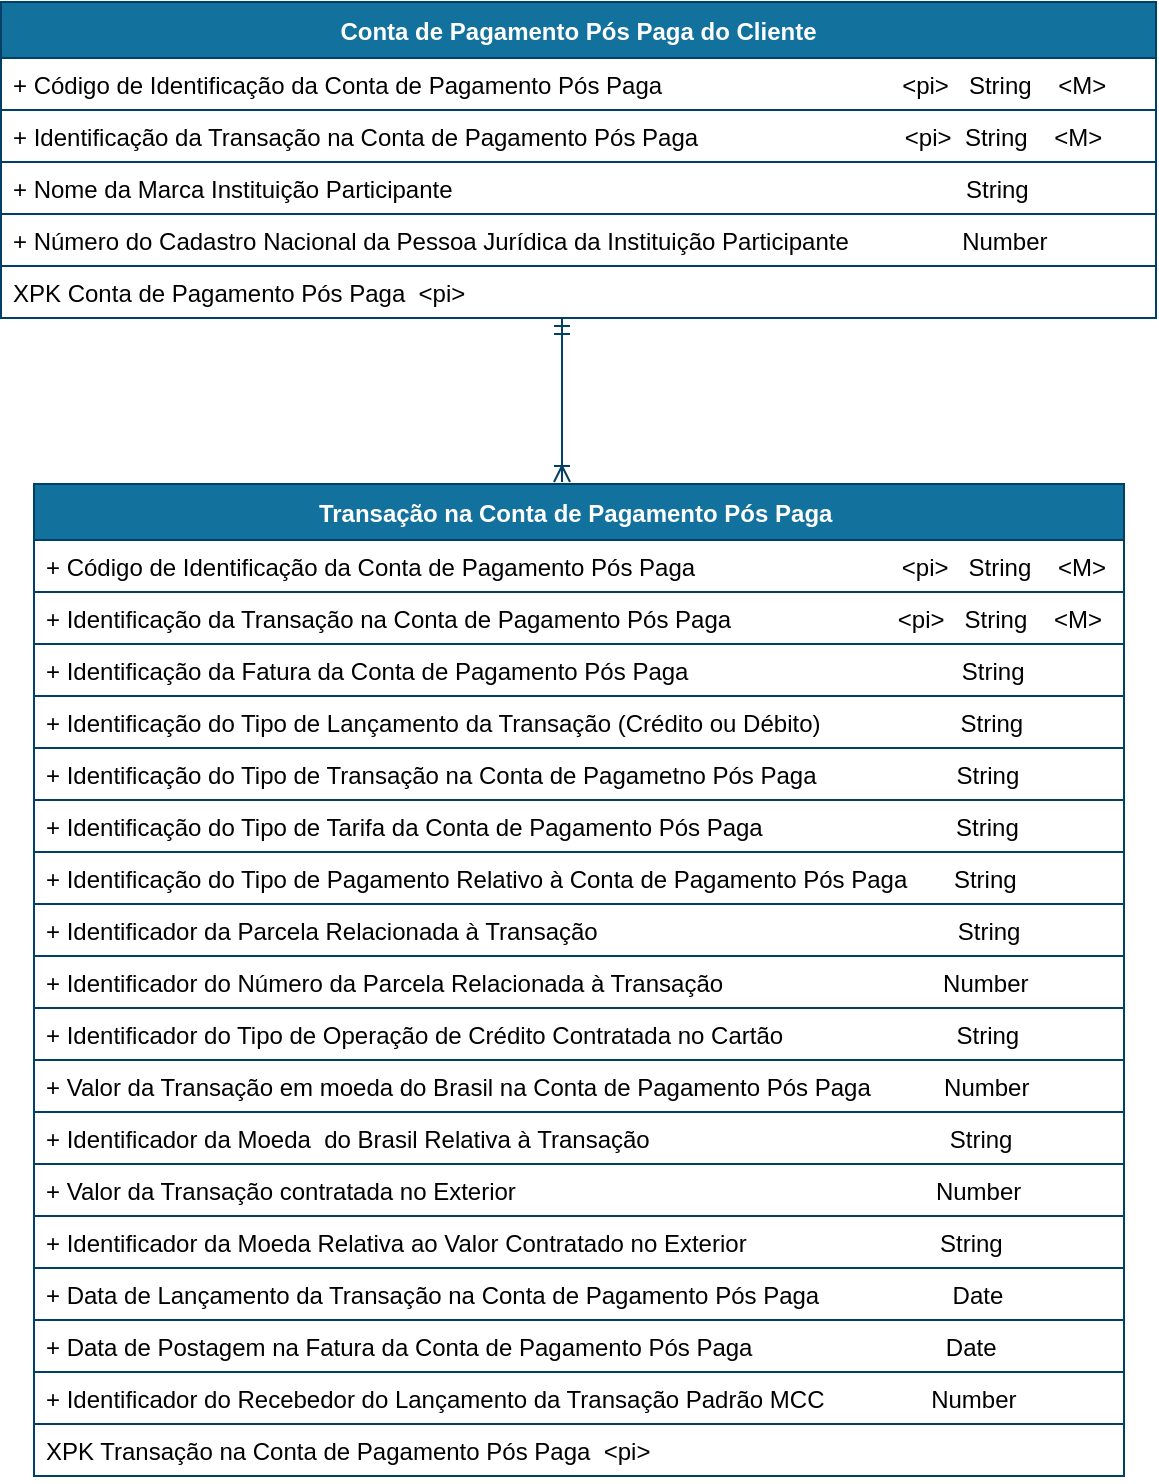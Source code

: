 <mxfile version="14.3.2" type="device"><diagram id="R2lEEEUBdFMjLlhIrx00" name="Balance"><mxGraphModel dx="3380" dy="3776" grid="1" gridSize="10" guides="1" tooltips="1" connect="1" arrows="1" fold="1" page="1" pageScale="1" pageWidth="1169" pageHeight="827" math="0" shadow="0" extFonts="Permanent Marker^https://fonts.googleapis.com/css?family=Permanent+Marker"><root><mxCell id="0"/><mxCell id="1" parent="0"/><mxCell id="AKTEsfnDCdTXs4y5ryZj-23" value="Transação na Conta de Pagamento Pós Paga " style="swimlane;fontStyle=1;childLayout=stackLayout;horizontal=1;startSize=28;horizontalStack=0;resizeParent=1;resizeParentMax=0;resizeLast=0;collapsible=1;marginBottom=0;rounded=0;shadow=0;comic=0;sketch=0;align=center;html=0;autosize=1;fillColor=#13719E;strokeColor=#003F66;fontColor=#FFFFFF;" parent="1" vertex="1"><mxGeometry x="-2191" y="-3029" width="545" height="496" as="geometry"/></mxCell><mxCell id="mAFrI_xGgpmklqpkXmf_-11" value="+ Código de Identificação da Conta de Pagamento Pós Paga                               &lt;pi&gt;   String    &lt;M&gt;" style="text;fillColor=none;align=left;verticalAlign=top;spacingLeft=4;spacingRight=4;overflow=hidden;rotatable=0;points=[[0,0.5],[1,0.5]];portConstraint=eastwest;strokeColor=#003F66;" parent="AKTEsfnDCdTXs4y5ryZj-23" vertex="1"><mxGeometry y="28" width="545" height="26" as="geometry"/></mxCell><mxCell id="mAFrI_xGgpmklqpkXmf_-16" value="+ Identificação da Transação na Conta de Pagamento Pós Paga                         &lt;pi&gt;   String    &lt;M&gt;  " style="text;fillColor=none;align=left;verticalAlign=top;spacingLeft=4;spacingRight=4;overflow=hidden;rotatable=0;points=[[0,0.5],[1,0.5]];portConstraint=eastwest;strokeColor=#003F66;" parent="AKTEsfnDCdTXs4y5ryZj-23" vertex="1"><mxGeometry y="54" width="545" height="26" as="geometry"/></mxCell><mxCell id="mAFrI_xGgpmklqpkXmf_-12" value="+ Identificação da Fatura da Conta de Pagamento Pós Paga                                         String    " style="text;fillColor=none;align=left;verticalAlign=top;spacingLeft=4;spacingRight=4;overflow=hidden;rotatable=0;points=[[0,0.5],[1,0.5]];portConstraint=eastwest;strokeColor=#003F66;" parent="AKTEsfnDCdTXs4y5ryZj-23" vertex="1"><mxGeometry y="80" width="545" height="26" as="geometry"/></mxCell><mxCell id="mAFrI_xGgpmklqpkXmf_-33" value="+ Identificação do Tipo de Lançamento da Transação (Crédito ou Débito)                     String    " style="text;fillColor=none;align=left;verticalAlign=top;spacingLeft=4;spacingRight=4;overflow=hidden;rotatable=0;points=[[0,0.5],[1,0.5]];portConstraint=eastwest;strokeColor=#003F66;" parent="AKTEsfnDCdTXs4y5ryZj-23" vertex="1"><mxGeometry y="106" width="545" height="26" as="geometry"/></mxCell><mxCell id="mAFrI_xGgpmklqpkXmf_-34" value="+ Identificação do Tipo de Transação na Conta de Pagametno Pós Paga                     String    " style="text;fillColor=none;align=left;verticalAlign=top;spacingLeft=4;spacingRight=4;overflow=hidden;rotatable=0;points=[[0,0.5],[1,0.5]];portConstraint=eastwest;strokeColor=#003F66;" parent="AKTEsfnDCdTXs4y5ryZj-23" vertex="1"><mxGeometry y="132" width="545" height="26" as="geometry"/></mxCell><mxCell id="mAFrI_xGgpmklqpkXmf_-23" value="+ Identificação do Tipo de Tarifa da Conta de Pagamento Pós Paga                             String    " style="text;fillColor=none;align=left;verticalAlign=top;spacingLeft=4;spacingRight=4;overflow=hidden;rotatable=0;points=[[0,0.5],[1,0.5]];portConstraint=eastwest;strokeColor=#003F66;" parent="AKTEsfnDCdTXs4y5ryZj-23" vertex="1"><mxGeometry y="158" width="545" height="26" as="geometry"/></mxCell><mxCell id="mAFrI_xGgpmklqpkXmf_-40" value="+ Identificação do Tipo de Pagamento Relativo à Conta de Pagamento Pós Paga       String    " style="text;fillColor=none;align=left;verticalAlign=top;spacingLeft=4;spacingRight=4;overflow=hidden;rotatable=0;points=[[0,0.5],[1,0.5]];portConstraint=eastwest;strokeColor=#003F66;" parent="AKTEsfnDCdTXs4y5ryZj-23" vertex="1"><mxGeometry y="184" width="545" height="26" as="geometry"/></mxCell><mxCell id="mAFrI_xGgpmklqpkXmf_-26" value="+ Identificador da Parcela Relacionada à Transação                                                      String" style="text;fillColor=none;align=left;verticalAlign=top;spacingLeft=4;spacingRight=4;overflow=hidden;rotatable=0;points=[[0,0.5],[1,0.5]];portConstraint=eastwest;strokeColor=#003F66;" parent="AKTEsfnDCdTXs4y5ryZj-23" vertex="1"><mxGeometry y="210" width="545" height="26" as="geometry"/></mxCell><mxCell id="mAFrI_xGgpmklqpkXmf_-28" value="+ Identificador do Número da Parcela Relacionada à Transação                                 Number" style="text;fillColor=none;align=left;verticalAlign=top;spacingLeft=4;spacingRight=4;overflow=hidden;rotatable=0;points=[[0,0.5],[1,0.5]];portConstraint=eastwest;strokeColor=#003F66;" parent="AKTEsfnDCdTXs4y5ryZj-23" vertex="1"><mxGeometry y="236" width="545" height="26" as="geometry"/></mxCell><mxCell id="mAFrI_xGgpmklqpkXmf_-30" value="+ Identificador do Tipo de Operação de Crédito Contratada no Cartão                          String" style="text;fillColor=none;align=left;verticalAlign=top;spacingLeft=4;spacingRight=4;overflow=hidden;rotatable=0;points=[[0,0.5],[1,0.5]];portConstraint=eastwest;strokeColor=#003F66;" parent="AKTEsfnDCdTXs4y5ryZj-23" vertex="1"><mxGeometry y="262" width="545" height="26" as="geometry"/></mxCell><mxCell id="AKTEsfnDCdTXs4y5ryZj-26" value="+ Valor da Transação em moeda do Brasil na Conta de Pagamento Pós Paga           Number   " style="text;fillColor=none;align=left;verticalAlign=top;spacingLeft=4;spacingRight=4;overflow=hidden;rotatable=0;points=[[0,0.5],[1,0.5]];portConstraint=eastwest;strokeColor=#003F66;" parent="AKTEsfnDCdTXs4y5ryZj-23" vertex="1"><mxGeometry y="288" width="545" height="26" as="geometry"/></mxCell><mxCell id="AKTEsfnDCdTXs4y5ryZj-27" value="+ Identificador da Moeda  do Brasil Relativa à Transação                                             String" style="text;fillColor=none;align=left;verticalAlign=top;spacingLeft=4;spacingRight=4;overflow=hidden;rotatable=0;points=[[0,0.5],[1,0.5]];portConstraint=eastwest;strokeColor=#003F66;" parent="AKTEsfnDCdTXs4y5ryZj-23" vertex="1"><mxGeometry y="314" width="545" height="26" as="geometry"/></mxCell><mxCell id="mAFrI_xGgpmklqpkXmf_-17" value="+ Valor da Transação contratada no Exterior                                                               Number   " style="text;fillColor=none;align=left;verticalAlign=top;spacingLeft=4;spacingRight=4;overflow=hidden;rotatable=0;points=[[0,0.5],[1,0.5]];portConstraint=eastwest;strokeColor=#003F66;" parent="AKTEsfnDCdTXs4y5ryZj-23" vertex="1"><mxGeometry y="340" width="545" height="26" as="geometry"/></mxCell><mxCell id="mAFrI_xGgpmklqpkXmf_-18" value="+ Identificador da Moeda Relativa ao Valor Contratado no Exterior                             String" style="text;fillColor=none;align=left;verticalAlign=top;spacingLeft=4;spacingRight=4;overflow=hidden;rotatable=0;points=[[0,0.5],[1,0.5]];portConstraint=eastwest;strokeColor=#003F66;" parent="AKTEsfnDCdTXs4y5ryZj-23" vertex="1"><mxGeometry y="366" width="545" height="26" as="geometry"/></mxCell><mxCell id="mAFrI_xGgpmklqpkXmf_-19" value="+ Data de Lançamento da Transação na Conta de Pagamento Pós Paga                    Date  " style="text;fillColor=none;align=left;verticalAlign=top;spacingLeft=4;spacingRight=4;overflow=hidden;rotatable=0;points=[[0,0.5],[1,0.5]];portConstraint=eastwest;strokeColor=#003F66;" parent="AKTEsfnDCdTXs4y5ryZj-23" vertex="1"><mxGeometry y="392" width="545" height="26" as="geometry"/></mxCell><mxCell id="mAFrI_xGgpmklqpkXmf_-41" value="+ Data de Postagem na Fatura da Conta de Pagamento Pós Paga                             Date" style="text;fillColor=none;align=left;verticalAlign=top;spacingLeft=4;spacingRight=4;overflow=hidden;rotatable=0;points=[[0,0.5],[1,0.5]];portConstraint=eastwest;strokeColor=#003F66;" parent="AKTEsfnDCdTXs4y5ryZj-23" vertex="1"><mxGeometry y="418" width="545" height="26" as="geometry"/></mxCell><mxCell id="mAFrI_xGgpmklqpkXmf_-20" value="+ Identificador do Recebedor do Lançamento da Transação Padrão MCC                Number" style="text;fillColor=none;align=left;verticalAlign=top;spacingLeft=4;spacingRight=4;overflow=hidden;rotatable=0;points=[[0,0.5],[1,0.5]];portConstraint=eastwest;strokeColor=#003F66;" parent="AKTEsfnDCdTXs4y5ryZj-23" vertex="1"><mxGeometry y="444" width="545" height="26" as="geometry"/></mxCell><mxCell id="A_sS96_fYXhZjlOhQiYF-3" value="XPK Transação na Conta de Pagamento Pós Paga  &lt;pi&gt;" style="text;fillColor=none;align=left;verticalAlign=top;spacingLeft=4;spacingRight=4;overflow=hidden;rotatable=0;points=[[0,0.5],[1,0.5]];portConstraint=eastwest;strokeColor=#003F66;" parent="AKTEsfnDCdTXs4y5ryZj-23" vertex="1"><mxGeometry y="470" width="545" height="26" as="geometry"/></mxCell><mxCell id="mAFrI_xGgpmklqpkXmf_-1" value="Conta de Pagamento Pós Paga do Cliente" style="swimlane;fontStyle=1;childLayout=stackLayout;horizontal=1;startSize=28;horizontalStack=0;resizeParent=1;resizeParentMax=0;resizeLast=0;collapsible=1;marginBottom=0;rounded=0;shadow=0;comic=0;sketch=0;align=center;html=0;autosize=1;fillColor=#13719E;strokeColor=#003F66;fontColor=#FFFFFF;" parent="1" vertex="1"><mxGeometry x="-2207.5" y="-3270" width="577.5" height="158" as="geometry"/></mxCell><mxCell id="mAFrI_xGgpmklqpkXmf_-2" value="+ Código de Identificação da Conta de Pagamento Pós Paga                                    &lt;pi&gt;   String    &lt;M&gt;" style="text;fillColor=none;align=left;verticalAlign=top;spacingLeft=4;spacingRight=4;overflow=hidden;rotatable=0;points=[[0,0.5],[1,0.5]];portConstraint=eastwest;strokeColor=#003F66;" parent="mAFrI_xGgpmklqpkXmf_-1" vertex="1"><mxGeometry y="28" width="577.5" height="26" as="geometry"/></mxCell><mxCell id="mAFrI_xGgpmklqpkXmf_-3" value="+ Identificação da Transação na Conta de Pagamento Pós Paga                               &lt;pi&gt;  String    &lt;M&gt;  " style="text;fillColor=none;align=left;verticalAlign=top;spacingLeft=4;spacingRight=4;overflow=hidden;rotatable=0;points=[[0,0.5],[1,0.5]];portConstraint=eastwest;strokeColor=#003F66;" parent="mAFrI_xGgpmklqpkXmf_-1" vertex="1"><mxGeometry y="54" width="577.5" height="26" as="geometry"/></mxCell><mxCell id="mAFrI_xGgpmklqpkXmf_-35" value="+ Nome da Marca Instituição Participante                                                                             String    " style="text;fillColor=none;align=left;verticalAlign=top;spacingLeft=4;spacingRight=4;overflow=hidden;rotatable=0;points=[[0,0.5],[1,0.5]];portConstraint=eastwest;strokeColor=#003F66;" parent="mAFrI_xGgpmklqpkXmf_-1" vertex="1"><mxGeometry y="80" width="577.5" height="26" as="geometry"/></mxCell><mxCell id="mAFrI_xGgpmklqpkXmf_-4" value="+ Número do Cadastro Nacional da Pessoa Jurídica da Instituição Participante                 Number  " style="text;fillColor=none;align=left;verticalAlign=top;spacingLeft=4;spacingRight=4;overflow=hidden;rotatable=0;points=[[0,0.5],[1,0.5]];portConstraint=eastwest;strokeColor=#003F66;" parent="mAFrI_xGgpmklqpkXmf_-1" vertex="1"><mxGeometry y="106" width="577.5" height="26" as="geometry"/></mxCell><mxCell id="mAFrI_xGgpmklqpkXmf_-10" value="XPK Conta de Pagamento Pós Paga  &lt;pi&gt;" style="text;fillColor=none;align=left;verticalAlign=top;spacingLeft=4;spacingRight=4;overflow=hidden;rotatable=0;points=[[0,0.5],[1,0.5]];portConstraint=eastwest;strokeColor=#003F66;" parent="mAFrI_xGgpmklqpkXmf_-1" vertex="1"><mxGeometry y="132" width="577.5" height="26" as="geometry"/></mxCell><mxCell id="mAFrI_xGgpmklqpkXmf_-42" value="" style="edgeStyle=orthogonalEdgeStyle;rounded=0;orthogonalLoop=1;jettySize=auto;html=1;startArrow=ERmandOne;startFill=0;endArrow=ERoneToMany;endFill=0;strokeColor=#003F66;" parent="1" edge="1"><mxGeometry relative="1" as="geometry"><mxPoint x="-1927" y="-3112" as="sourcePoint"/><mxPoint x="-1927" y="-3030" as="targetPoint"/></mxGeometry></mxCell></root></mxGraphModel></diagram></mxfile>